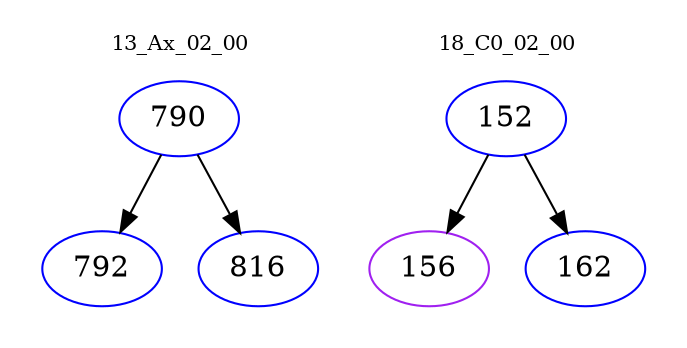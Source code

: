 digraph{
subgraph cluster_0 {
color = white
label = "13_Ax_02_00";
fontsize=10;
T0_790 [label="790", color="blue"]
T0_790 -> T0_792 [color="black"]
T0_792 [label="792", color="blue"]
T0_790 -> T0_816 [color="black"]
T0_816 [label="816", color="blue"]
}
subgraph cluster_1 {
color = white
label = "18_C0_02_00";
fontsize=10;
T1_152 [label="152", color="blue"]
T1_152 -> T1_156 [color="black"]
T1_156 [label="156", color="purple"]
T1_152 -> T1_162 [color="black"]
T1_162 [label="162", color="blue"]
}
}
